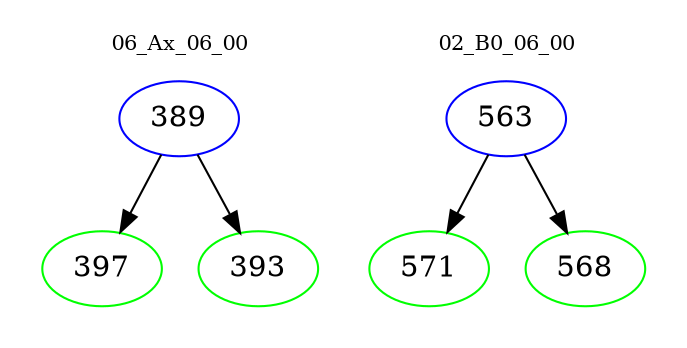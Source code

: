digraph{
subgraph cluster_0 {
color = white
label = "06_Ax_06_00";
fontsize=10;
T0_389 [label="389", color="blue"]
T0_389 -> T0_397 [color="black"]
T0_397 [label="397", color="green"]
T0_389 -> T0_393 [color="black"]
T0_393 [label="393", color="green"]
}
subgraph cluster_1 {
color = white
label = "02_B0_06_00";
fontsize=10;
T1_563 [label="563", color="blue"]
T1_563 -> T1_571 [color="black"]
T1_571 [label="571", color="green"]
T1_563 -> T1_568 [color="black"]
T1_568 [label="568", color="green"]
}
}
